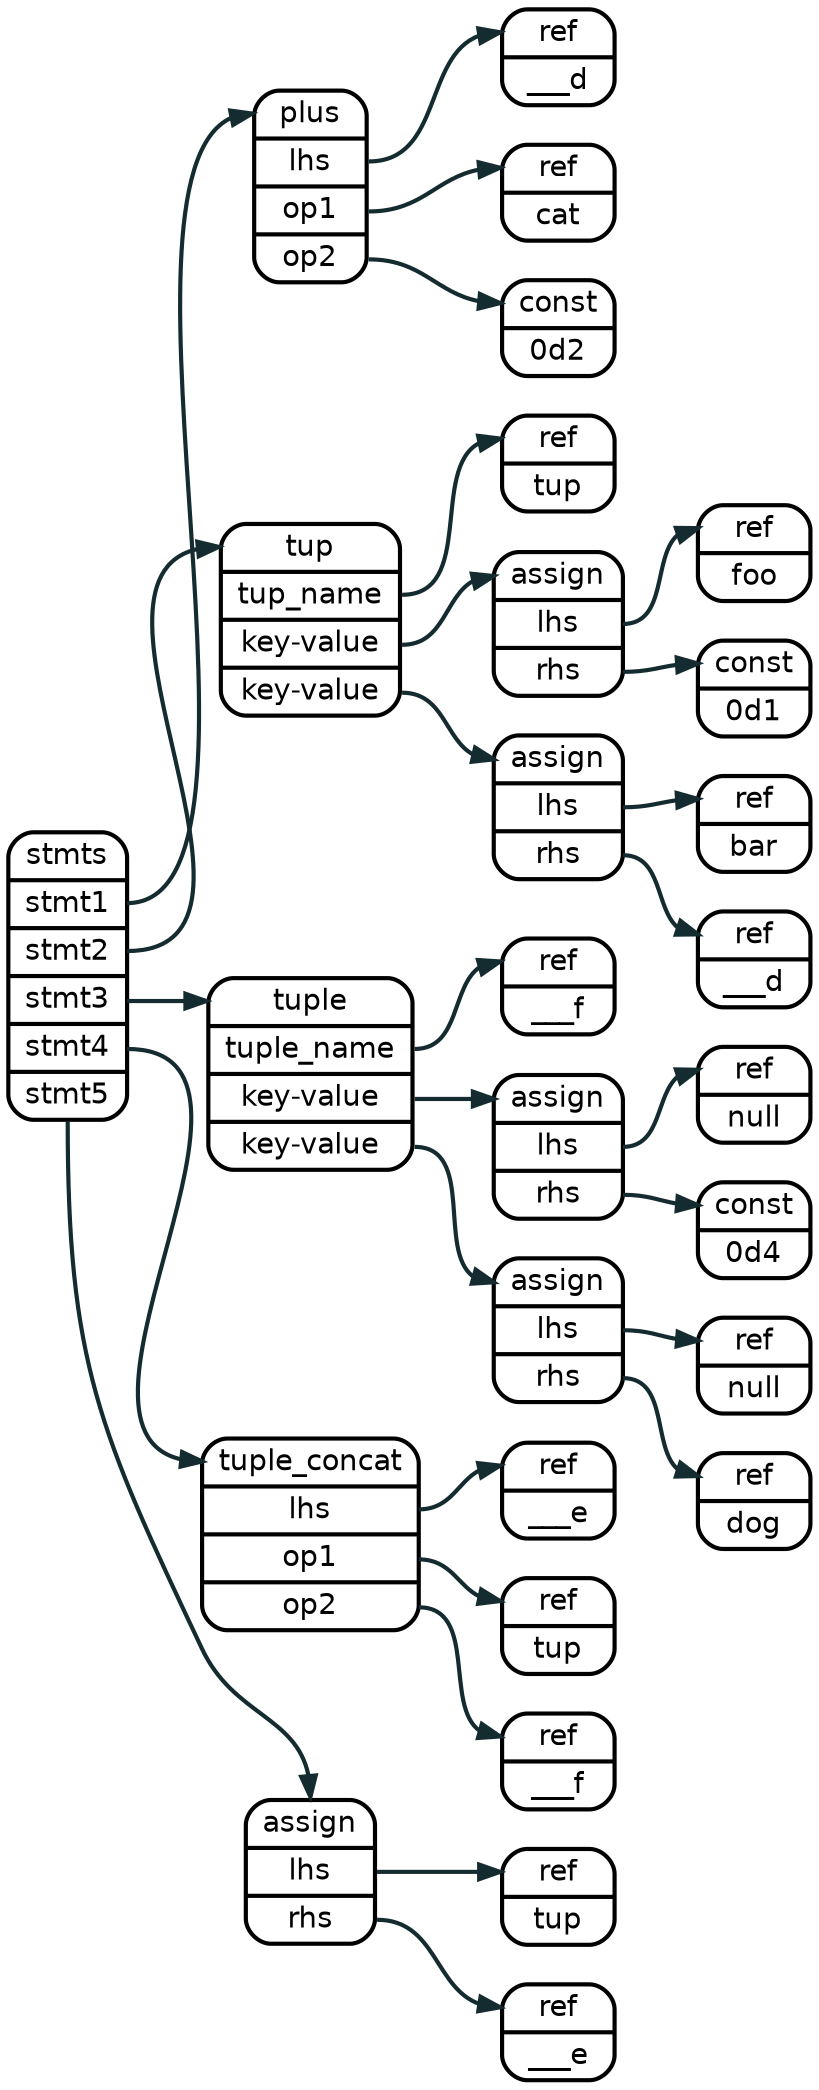 digraph assign {
  rankdir=LR
  bgcolor="transparent"

  node  [fontname = "helvetica", shape=record, style="rounded", penwidth = 2];
  edge  [fontname = "helvetica", color="#142b30", arrowhead="normal", penwidth = 2];
  graph [fontname = "helvetica"];

  node_0 [label = "<a> stmts | <s1> stmt1 | <s2> stmt2 | <s4> stmt3 | <s5> stmt4 | <s6> stmt5"];

  node_5 [label = "<a> plus | <l> lhs | <r1> op1 | <r2> op2 "];
  node_6 [label = "<a> ref   | <l> ___d"];
  node_7 [label = "<a> ref   | <l> cat"];
  node_8 [label = "<a> const   | <l> 0d2"];

  node_1 [label = "<a> tup   | <n> tup_name | <kv1> key-value | <kv2> key-value"]
  node_1_1 [label = "<a> ref   | <l> tup"];

  node_2 [label = "<a> assign | <l> lhs  | <r> rhs"];
  node_3 [label = "<a> ref   | <l> foo"];
  node_4 [label = "<a> const | <l> 0d1"];

  node_9 [label = "<a> assign | <l> lhs  | <r> rhs"];
  node_a [label = "<a> ref    | <l> bar"];
  node_b [label = "<a> ref    | <l> ___d"];


  node_j [label = "<a> tuple     | <n> tuple_name | <kv1> key-value | <kv2> key-value"]
  node_j_1 [label = "<a> ref   | <l> ___f"];

  node_k [label = "<a> assign  | <l> lhs  | <r> rhs"];
  node_l [label = "<a> ref     | <l> null"];
  node_m [label = "<a> const   | <l> 0d4"];

  node_n [label = "<a> assign  | <l> lhs  | <r> rhs"];
  node_o [label = "<a> ref     | <l> null"];
  node_p [label = "<a> ref     | <l> dog"];

  node_q [label = "<a> tuple_concat | <l> lhs | <r1> op1 | <r2> op2 "];
  node_r [label = "<a> ref   | <l> ___e"];
  node_s [label = "<a> ref   | <l> tup"];
  node_t [label = "<a> ref   | <l> ___f"];

  node_u [label = "<a> assign | <l> lhs  | <r> rhs"];
  node_v [label = "<a> ref    | <l> tup"];
  node_w [label = "<a> ref    | <l> ___e"];

  node_0:s1  -> node_5:a
  node_0:s2  -> node_1:a;
  node_0:s4  -> node_j:a;
  node_0:s5  -> node_q:a;
  node_0:s6  -> node_u:a;
  
  node_5:l  -> node_6:a;
  node_5:r1 -> node_7:a;
  node_5:r2 -> node_8:a;


  node_1:n  -> node_1_1:a;
  node_1:kv1 -> node_2:a;
  node_1:kv2 -> node_9:a;

  node_2:l -> node_3:a;
  node_2:r -> node_4:a;
  
  
  node_9:l -> node_a:a;
  node_9:r -> node_b:a;


  node_j:n -> node_j_1:a;
  node_j:kv1 -> node_k:a;
  node_j:kv2 -> node_n:a;
  
  node_k:l   -> node_l:a;
  node_k:r   -> node_m:a;

  node_n:l   -> node_o:a;
  node_n:r   -> node_p:a;

  node_q:l   -> node_r:a;
  node_q:r1  -> node_s:a;
  node_q:r2  -> node_t:a;

  node_u:l   -> node_v:a;
  node_u:r   -> node_w:a;

}
